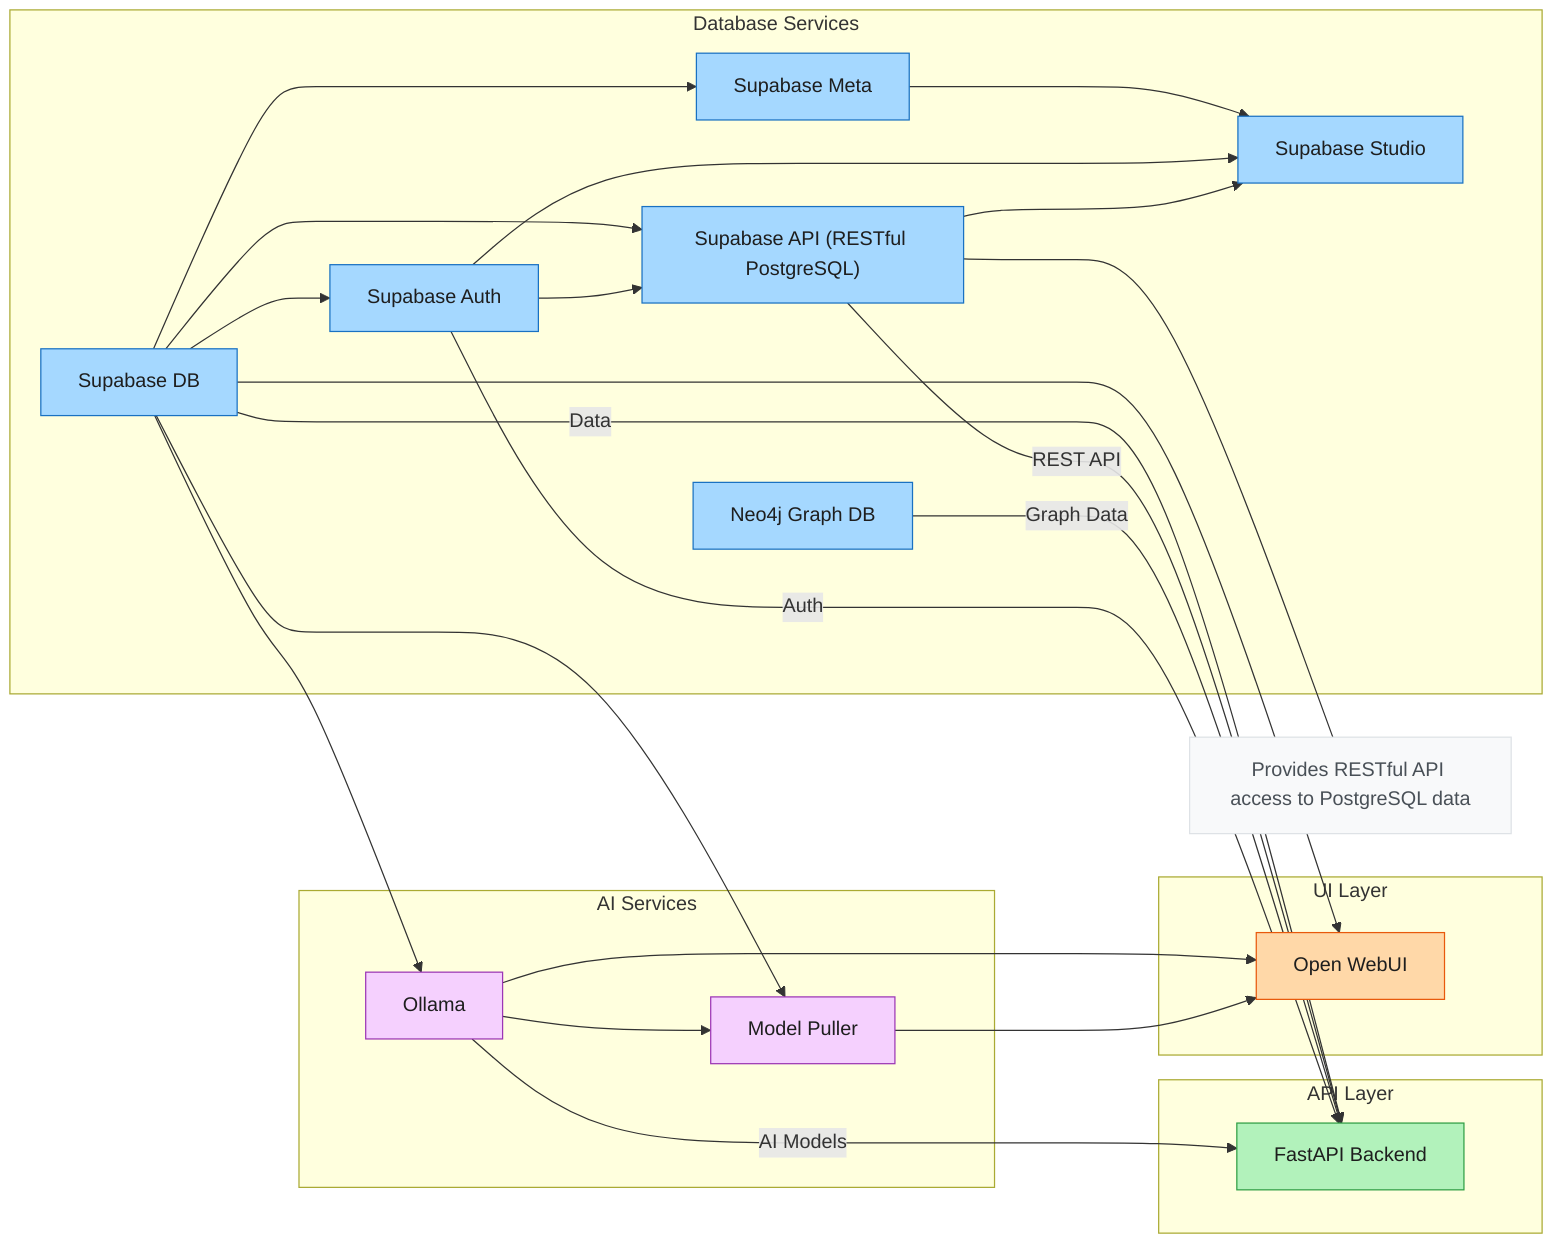 graph LR
    %% Define styles
    classDef database fill:#a5d8ff,stroke:#1971c2,color:#1e1e1e
    classDef ai fill:#f5d0fe,stroke:#9c36b5,color:#1e1e1e
    classDef ui fill:#ffd8a8,stroke:#e8590c,color:#1e1e1e
    classDef api fill:#b2f2bb,stroke:#2f9e44,color:#1e1e1e
    
    %% Database Services
    subgraph DB[Database Services]
        supabaseDB[Supabase DB]
        supabaseMeta[Supabase Meta]
        supabaseAuth[Supabase Auth]
        supabaseAPI["Supabase API (RESTful PostgreSQL)"]
        supabaseStudio[Supabase Studio]
        graphDB[Neo4j Graph DB]
    end
    
    supabaseAPI --- apiNote[Provides RESTful API access to PostgreSQL data]
    style apiNote fill:#f8f9fa,stroke:#dee2e6,color:#495057
    
    %% AI Services
    subgraph AI[AI Services]
        ollama[Ollama]
        ollamaPull[Model Puller]
    end
    
    %% API Layer (moved to right side)
    subgraph API[API Layer]
        backendAPI[FastAPI Backend]
    end
    
    %% UI Layer
    subgraph UI[UI Layer]
        openWebUI[Open WebUI]
    end
    
    %% Connections based on docker-compose.yml dependencies
    supabaseDB --> supabaseMeta
    supabaseDB --> supabaseAuth
    supabaseDB --> supabaseAPI
    supabaseAuth --> supabaseAPI
    supabaseMeta --> supabaseStudio
    supabaseAuth --> supabaseStudio
    supabaseAPI --> supabaseStudio
    
    %% Backend dependencies
    supabaseDB -- Data --> backendAPI
    supabaseAPI -- REST API --> backendAPI
    graphDB -- Graph Data --> backendAPI
    ollama -- AI Models --> backendAPI
    supabaseAuth -- Auth --> backendAPI
    
    %% Ollama and related services
    supabaseDB --> ollama
    ollama --> ollamaPull
    supabaseDB --> ollamaPull
    
    %% Open WebUI dependencies
    ollama --> openWebUI
    supabaseDB --> openWebUI
    ollamaPull --> openWebUI
    
    %% Apply styles
    class supabaseDB,supabaseMeta,supabaseAuth,supabaseAPI,supabaseStudio,graphDB database
    class ollama,ollamaPull ai
    class openWebUI ui
    class backendAPI api